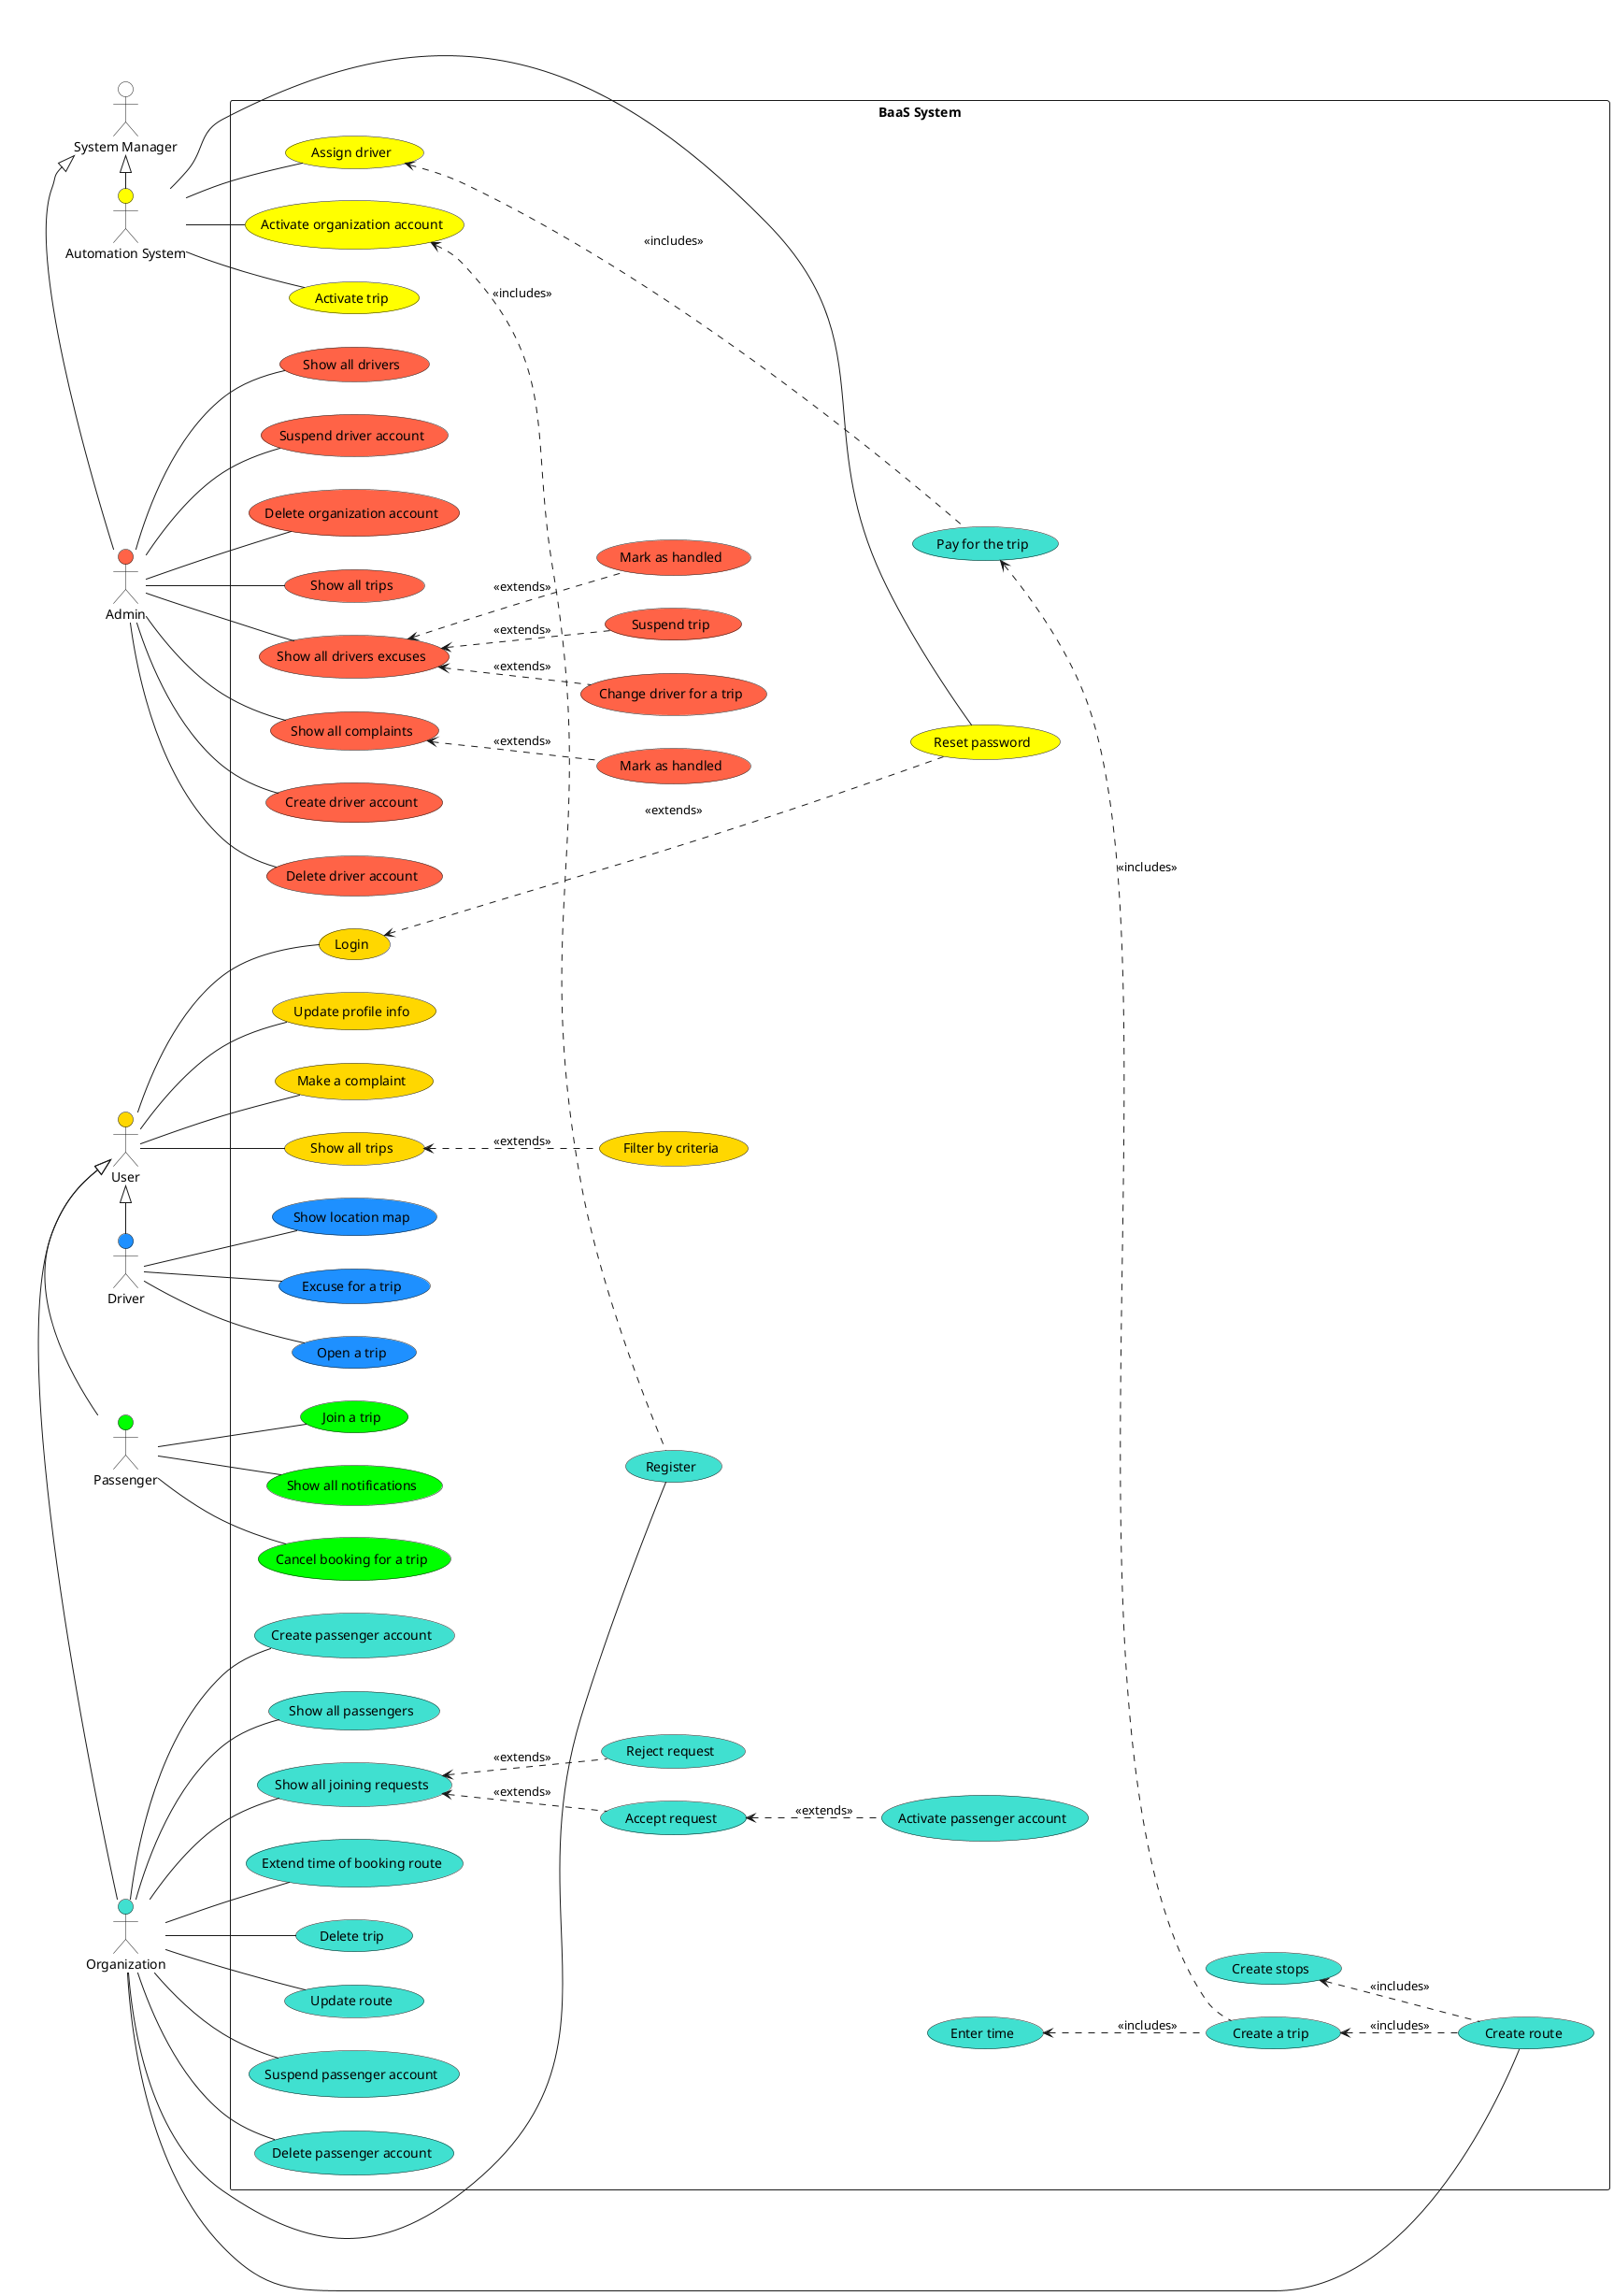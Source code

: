 @startuml usecase-diagram

left to right direction

rectangle "BaaS System" {
    usecase "Login" as login #Gold
    usecase "Update profile info" as update_profile #Gold
    usecase "Make a complaint" as make_complaint #Gold
    usecase "Show all trips" as show_trips1 #Gold
    usecase "Filter by criteria" as filter_criteria #Gold
    usecase "Reset password" as reset_password #Yellow
    usecase "Activate organization account" as activate_organization #Yellow
    usecase "Assign driver" as assign_driver #Yellow
    usecase "Activate trip" as activate_trip #Yellow
    usecase "Cancel booking for a trip" as cancel_booking #Lime
    usecase "Join a trip" as join_trip #Lime
    usecase "Show all notifications" as show_notifications #Lime
    usecase "Open a trip" as open_trip #DodgerBlue
    usecase "Show location map" as show_location #DodgerBlue
    usecase "Excuse for a trip" as excuse_trip #DodgerBlue
    usecase "Show all drivers excuses" as show_drivers_excuses #Tomato
    usecase "Show all complaints" as show_complaints #Tomato
    usecase "Create driver account" as create_driver #Tomato
    usecase "Delete driver account" as delete_driver #Tomato
    usecase "Show all drivers" as show_drivers #Tomato
    usecase "Suspend driver account" as suspend_driver #Tomato
    usecase "Delete organization account" as delete_organization #Tomato
    usecase "Mark as handled" as mark_handled1 #Tomato
    usecase "Mark as handled" as mark_handled2 #Tomato
    usecase "Show all trips" as show_trips2 #Tomato
    usecase "Change driver for a trip" as change_driver #Tomato
    usecase "Suspend trip" as suspend_trip #Tomato
    usecase "Register" as register #Turquoise
    usecase "Suspend passenger account" as suspend_passenger #Turquoise
    usecase "Delete passenger account" as delete_passenger #Turquoise
    usecase "Create passenger account" as create_passenger #Turquoise
    usecase "Activate passenger account" as activate_passenger #Turquoise
    usecase "Show all passengers" as show_passengers #Turquoise
    usecase "Show all joining requests" as show_joining_requests #Turquoise
    usecase "Extend time of booking route" as extend_booking #Turquoise
    usecase "Delete trip" as delete_trip #Turquoise
    usecase "Create route" as create_route #Turquoise
    usecase "Update route" as update_route #Turquoise
    usecase "Create stops" as create_stops #Turquoise
    usecase "Create a trip" as create_trip #Turquoise
    usecase "Enter time" as enter_time #Turquoise
    usecase "Pay for the trip" as pay_for_trip #Turquoise
    usecase "Accept request" as accept_request #Turquoise
    usecase "Reject request" as reject_request #Turquoise
}

actor "User" as user #Gold
actor "Organization" as organization #Turquoise
actor "Passenger" as passenger #Lime
actor "Driver" as driver #DodgerBlue

actor "System Manager" as system_manager #White
actor "Admin" as admin #Tomato
actor "Automation System" as automation_system #Yellow

system_manager <|- admin
system_manager <|- automation_system

user <|- organization
user <|- passenger
user <|- driver

user -- login
user -- make_complaint
user -- update_profile
user -- show_trips1

organization -- register
organization -- suspend_passenger
organization -- delete_passenger
organization -- show_passengers
organization -- create_passenger
organization -- show_joining_requests
organization -- extend_booking
organization -- delete_trip
organization -- update_route
organization -- create_route

passenger -- cancel_booking
passenger -- join_trip
passenger -- show_notifications

driver -- open_trip
driver -- show_location
driver -- excuse_trip

automation_system -- reset_password
automation_system -- activate_organization
automation_system -- assign_driver
automation_system -- activate_trip

admin -- delete_organization
admin -- suspend_driver
admin -- show_drivers
admin -- delete_driver
admin -- create_driver
admin -- show_complaints
admin -- show_trips2
admin -- show_drivers_excuses

login <... reset_password : <<extends>>

show_joining_requests <.. reject_request : <<extends>>
show_joining_requests <.. accept_request : <<extends>>

show_trips1 <.. filter_criteria : <<extends>>

activate_organization <.. register : <<includes>>

assign_driver <... pay_for_trip : <<includes>>

show_complaints <.. mark_handled1 : <<extends>>

show_drivers_excuses <.. change_driver : <<extends>>
show_drivers_excuses <.. suspend_trip : <<extends>>
show_drivers_excuses <.. mark_handled2 : <<extends>>

create_stops <.. create_route : <<includes>>

create_trip <.. create_route : <<includes>>

accept_request <.. activate_passenger : <<extends>>

pay_for_trip <.. create_trip : <<includes>>

enter_time <.. create_trip : <<includes>>

@enduml
